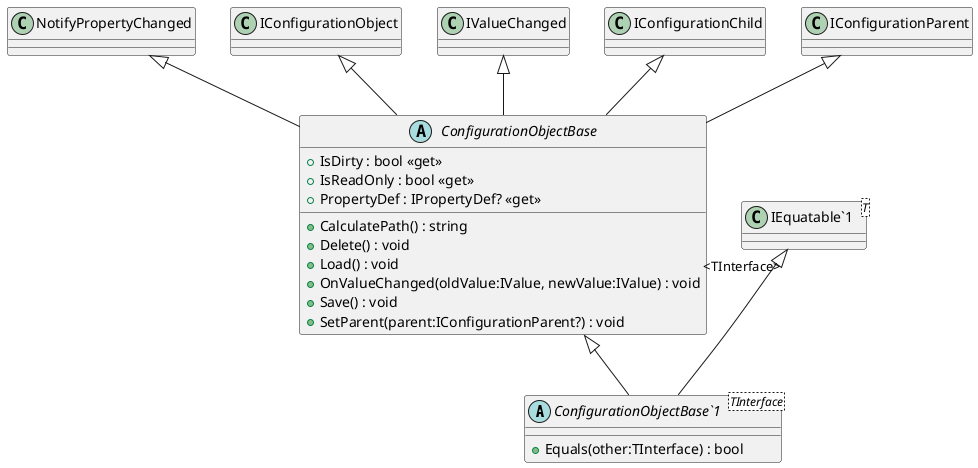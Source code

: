 @startuml
abstract class "ConfigurationObjectBase`1"<TInterface> {
    + Equals(other:TInterface) : bool
}
abstract class ConfigurationObjectBase {
    + IsDirty : bool <<get>>
    + IsReadOnly : bool <<get>>
    + PropertyDef : IPropertyDef? <<get>>
    + CalculatePath() : string
    + Delete() : void
    + Load() : void
    + OnValueChanged(oldValue:IValue, newValue:IValue) : void
    + Save() : void
    + SetParent(parent:IConfigurationParent?) : void
}
class "IEquatable`1"<T> {
}
ConfigurationObjectBase <|-- "ConfigurationObjectBase`1"
"IEquatable`1" "<TInterface>" <|-- "ConfigurationObjectBase`1"
NotifyPropertyChanged <|-- ConfigurationObjectBase
IConfigurationObject <|-- ConfigurationObjectBase
IValueChanged <|-- ConfigurationObjectBase
IConfigurationChild <|-- ConfigurationObjectBase
IConfigurationParent <|-- ConfigurationObjectBase
@enduml
